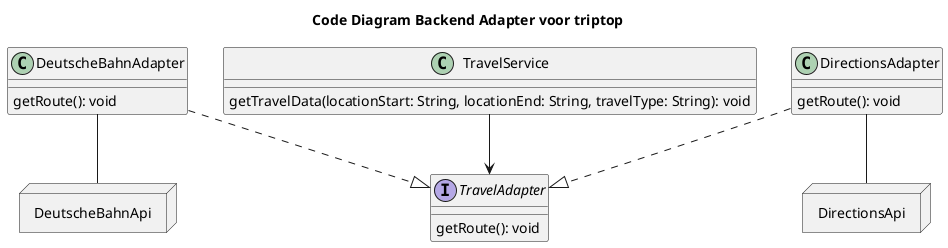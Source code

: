 @startuml
'https://plantuml.com/class-diagram
title Code Diagram Backend Adapter voor triptop


class TravelService{
    getTravelData(locationStart: String, locationEnd: String, travelType: String): void
}

interface TravelAdapter{
   getRoute(): void
}
class DirectionsAdapter{
 getRoute(): void
}
class DeutscheBahnAdapter{
  getRoute(): void
}




TravelService --> TravelAdapter

DirectionsAdapter..|> TravelAdapter
DeutscheBahnAdapter ..|> TravelAdapter


node DeutscheBahnAPI as "DeutscheBahnApi"{
   }

node DirectionsApi as "DirectionsApi"{
   }

DirectionsAdapter -- DirectionsApi
DeutscheBahnAdapter -- DeutscheBahnAPI
@enduml